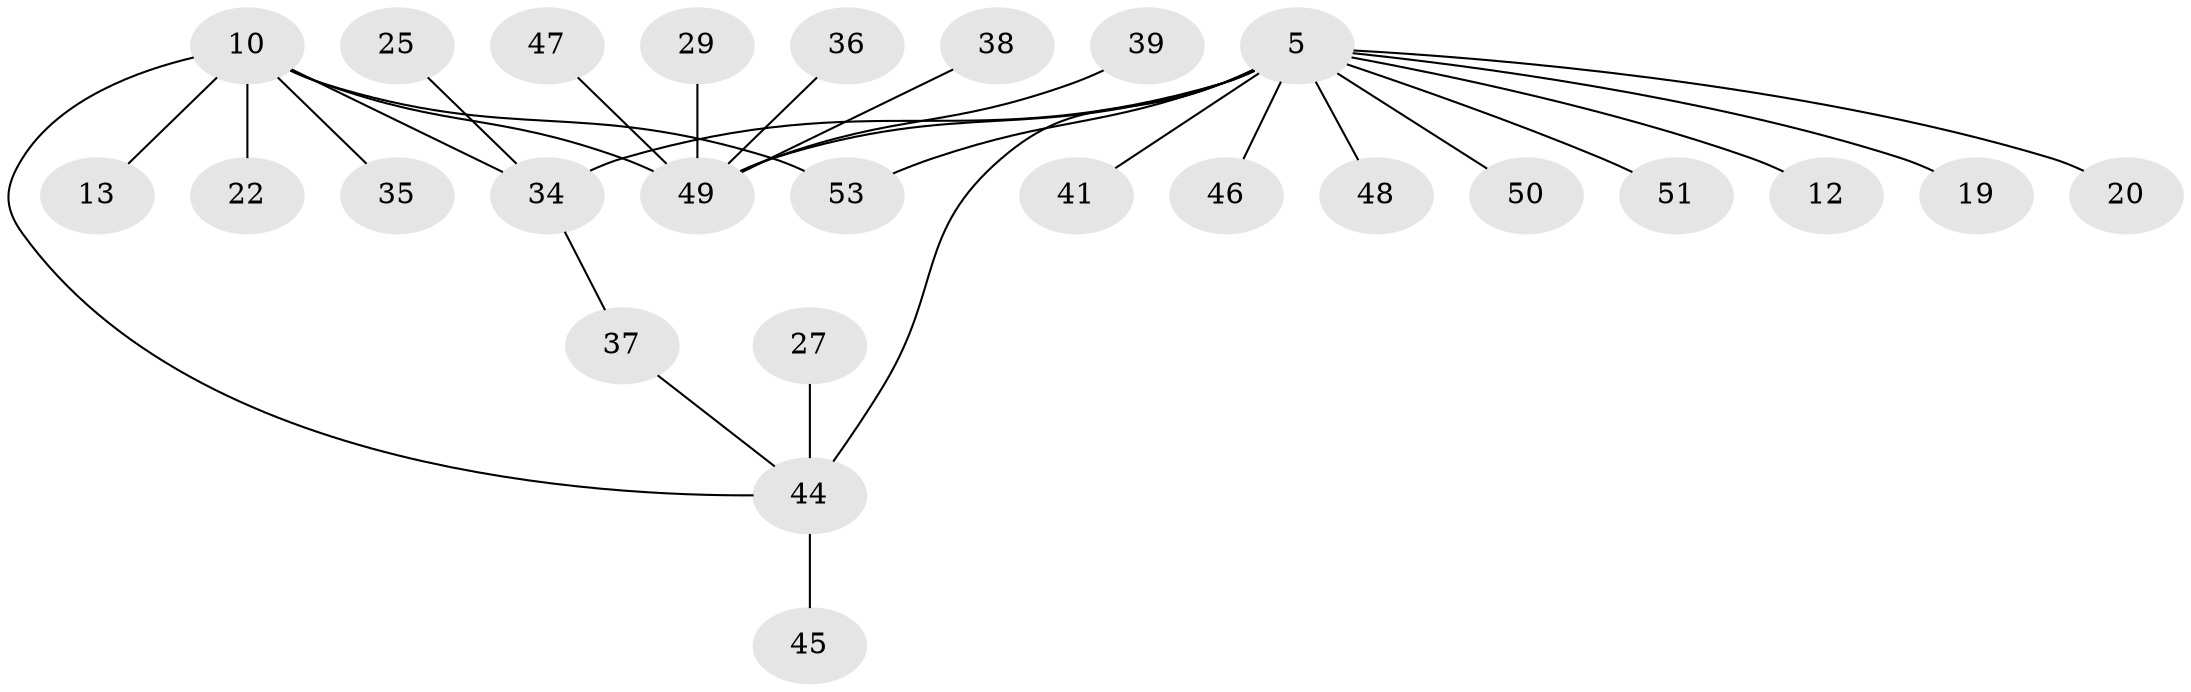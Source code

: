 // original degree distribution, {8: 0.05660377358490566, 6: 0.05660377358490566, 7: 0.018867924528301886, 4: 0.03773584905660377, 3: 0.11320754716981132, 5: 0.018867924528301886, 1: 0.49056603773584906, 2: 0.20754716981132076}
// Generated by graph-tools (version 1.1) at 2025/55/03/09/25 04:55:51]
// undirected, 26 vertices, 29 edges
graph export_dot {
graph [start="1"]
  node [color=gray90,style=filled];
  5 [super="+1+4"];
  10 [super="+8"];
  12;
  13;
  19 [super="+16"];
  20;
  22;
  25 [super="+15"];
  27;
  29;
  34 [super="+3+23"];
  35;
  36;
  37;
  38;
  39;
  41 [super="+17"];
  44 [super="+7"];
  45;
  46 [super="+28"];
  47;
  48 [super="+43"];
  49 [super="+24+26+9"];
  50 [super="+42"];
  51 [super="+32"];
  53 [super="+40+52"];
  5 -- 20;
  5 -- 12;
  5 -- 44 [weight=2];
  5 -- 49 [weight=4];
  5 -- 19;
  5 -- 41;
  5 -- 46;
  5 -- 51;
  5 -- 53;
  5 -- 50;
  5 -- 48;
  5 -- 34;
  10 -- 22;
  10 -- 35;
  10 -- 13;
  10 -- 44;
  10 -- 49 [weight=3];
  10 -- 53;
  10 -- 34 [weight=2];
  25 -- 34;
  27 -- 44;
  29 -- 49 [weight=2];
  34 -- 37;
  36 -- 49;
  37 -- 44;
  38 -- 49;
  39 -- 49;
  44 -- 45;
  47 -- 49;
}
